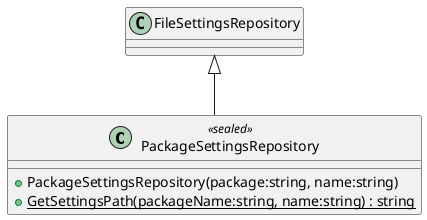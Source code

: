 @startuml
class PackageSettingsRepository <<sealed>> {
    + PackageSettingsRepository(package:string, name:string)
    + {static} GetSettingsPath(packageName:string, name:string) : string
}
FileSettingsRepository <|-- PackageSettingsRepository
@enduml
